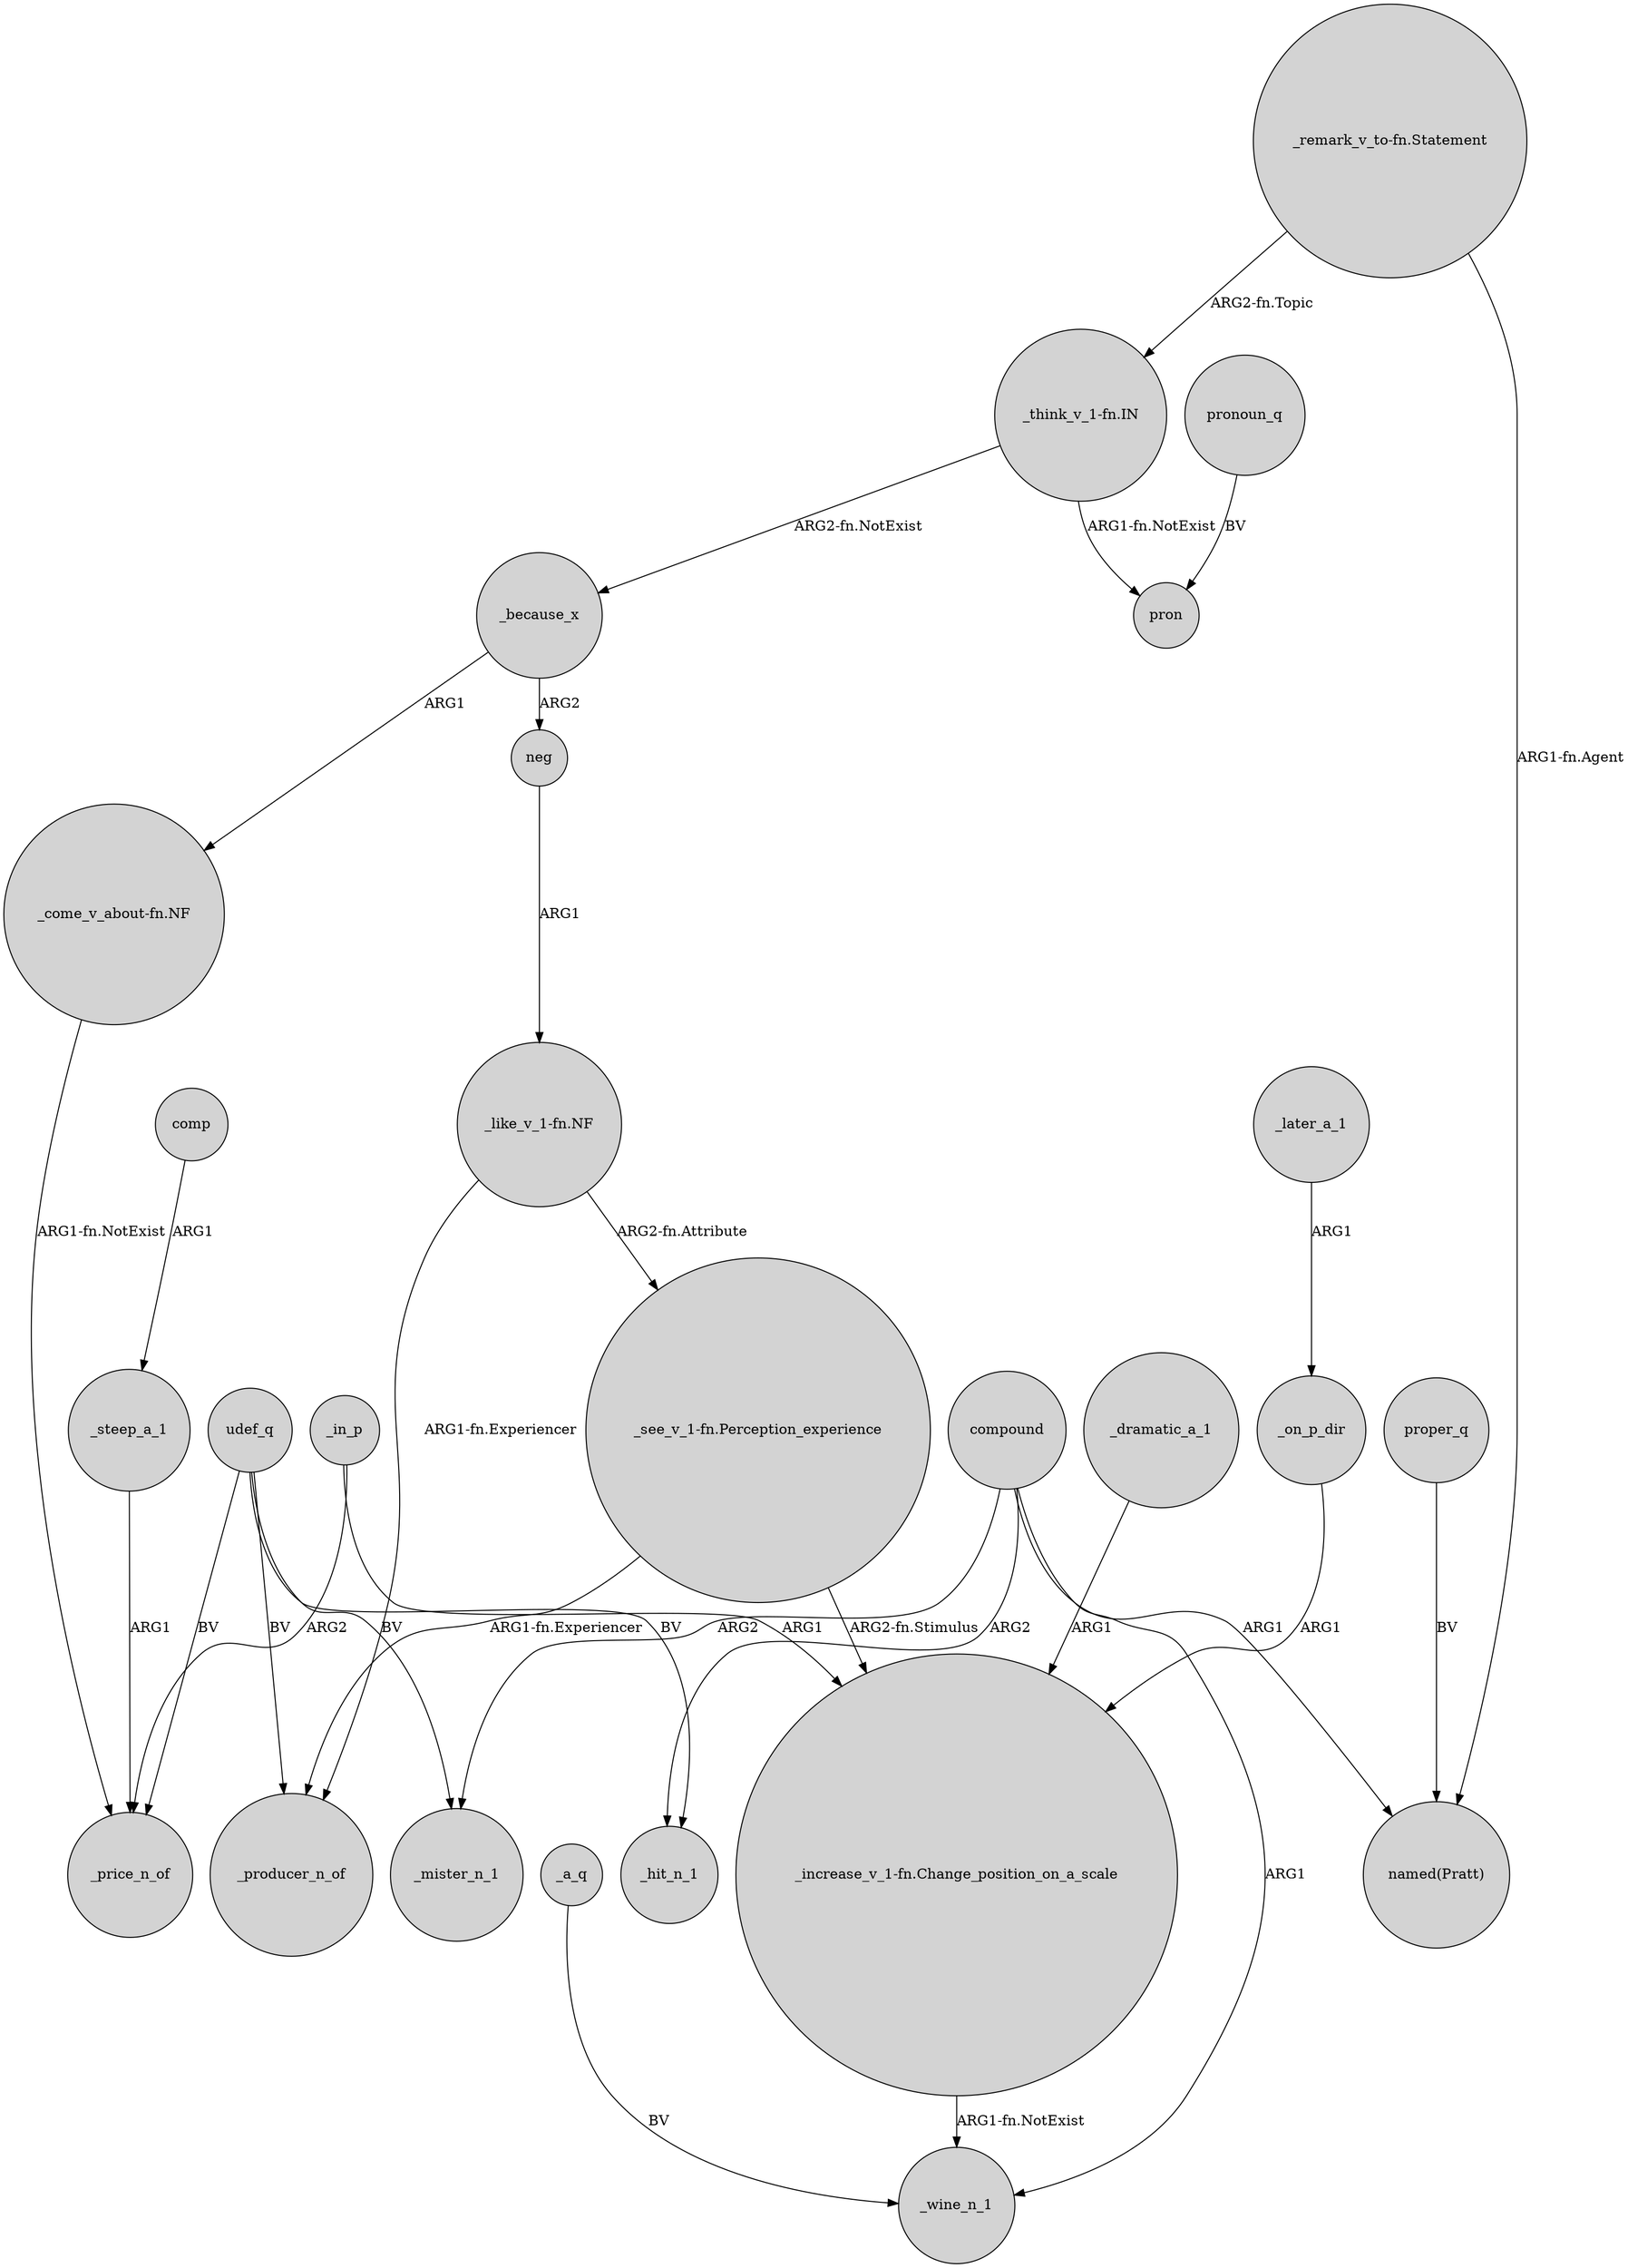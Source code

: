 digraph {
	node [shape=circle style=filled]
	"_remark_v_to-fn.Statement" -> "_think_v_1-fn.IN" [label="ARG2-fn.Topic"]
	comp -> _steep_a_1 [label=ARG1]
	_in_p -> "_increase_v_1-fn.Change_position_on_a_scale" [label=ARG1]
	compound -> "named(Pratt)" [label=ARG1]
	"_come_v_about-fn.NF" -> _price_n_of [label="ARG1-fn.NotExist"]
	udef_q -> _hit_n_1 [label=BV]
	udef_q -> _price_n_of [label=BV]
	"_increase_v_1-fn.Change_position_on_a_scale" -> _wine_n_1 [label="ARG1-fn.NotExist"]
	"_think_v_1-fn.IN" -> pron [label="ARG1-fn.NotExist"]
	compound -> _wine_n_1 [label=ARG1]
	compound -> _mister_n_1 [label=ARG2]
	"_see_v_1-fn.Perception_experience" -> "_increase_v_1-fn.Change_position_on_a_scale" [label="ARG2-fn.Stimulus"]
	"_like_v_1-fn.NF" -> _producer_n_of [label="ARG1-fn.Experiencer"]
	udef_q -> _mister_n_1 [label=BV]
	compound -> _hit_n_1 [label=ARG2]
	"_think_v_1-fn.IN" -> _because_x [label="ARG2-fn.NotExist"]
	_dramatic_a_1 -> "_increase_v_1-fn.Change_position_on_a_scale" [label=ARG1]
	_because_x -> neg [label=ARG2]
	neg -> "_like_v_1-fn.NF" [label=ARG1]
	_on_p_dir -> "_increase_v_1-fn.Change_position_on_a_scale" [label=ARG1]
	pronoun_q -> pron [label=BV]
	_because_x -> "_come_v_about-fn.NF" [label=ARG1]
	_later_a_1 -> _on_p_dir [label=ARG1]
	"_remark_v_to-fn.Statement" -> "named(Pratt)" [label="ARG1-fn.Agent"]
	_a_q -> _wine_n_1 [label=BV]
	proper_q -> "named(Pratt)" [label=BV]
	_in_p -> _price_n_of [label=ARG2]
	"_like_v_1-fn.NF" -> "_see_v_1-fn.Perception_experience" [label="ARG2-fn.Attribute"]
	udef_q -> _producer_n_of [label=BV]
	_steep_a_1 -> _price_n_of [label=ARG1]
	"_see_v_1-fn.Perception_experience" -> _producer_n_of [label="ARG1-fn.Experiencer"]
}
